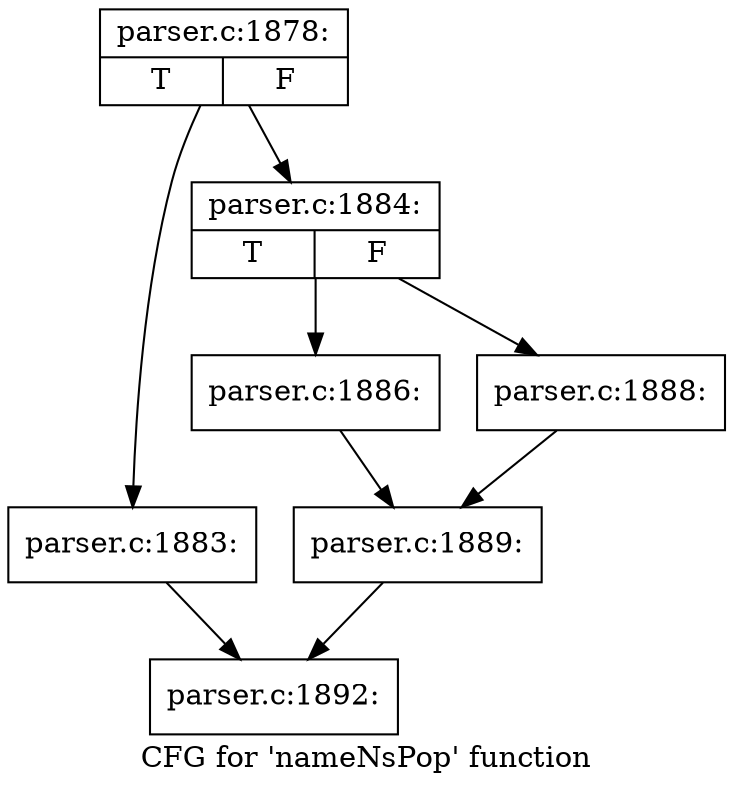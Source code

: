digraph "CFG for 'nameNsPop' function" {
	label="CFG for 'nameNsPop' function";

	Node0x55d73c2dbdf0 [shape=record,label="{parser.c:1878:|{<s0>T|<s1>F}}"];
	Node0x55d73c2dbdf0 -> Node0x55d73c2e0bf0;
	Node0x55d73c2dbdf0 -> Node0x55d73c2e0c40;
	Node0x55d73c2e0bf0 [shape=record,label="{parser.c:1883:}"];
	Node0x55d73c2e0bf0 -> Node0x55d73c2dbe40;
	Node0x55d73c2e0c40 [shape=record,label="{parser.c:1884:|{<s0>T|<s1>F}}"];
	Node0x55d73c2e0c40 -> Node0x55d73c2e1380;
	Node0x55d73c2e0c40 -> Node0x55d73c2e1420;
	Node0x55d73c2e1380 [shape=record,label="{parser.c:1886:}"];
	Node0x55d73c2e1380 -> Node0x55d73c2e13d0;
	Node0x55d73c2e1420 [shape=record,label="{parser.c:1888:}"];
	Node0x55d73c2e1420 -> Node0x55d73c2e13d0;
	Node0x55d73c2e13d0 [shape=record,label="{parser.c:1889:}"];
	Node0x55d73c2e13d0 -> Node0x55d73c2dbe40;
	Node0x55d73c2dbe40 [shape=record,label="{parser.c:1892:}"];
}
